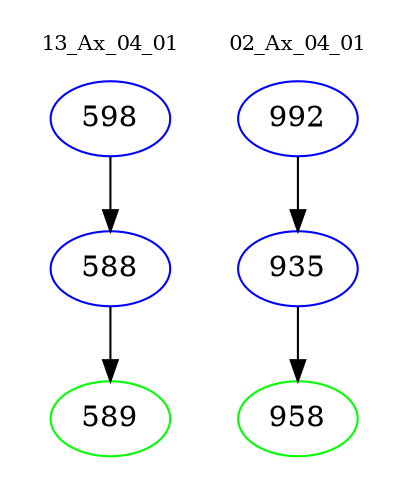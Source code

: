 digraph{
subgraph cluster_0 {
color = white
label = "13_Ax_04_01";
fontsize=10;
T0_598 [label="598", color="blue"]
T0_598 -> T0_588 [color="black"]
T0_588 [label="588", color="blue"]
T0_588 -> T0_589 [color="black"]
T0_589 [label="589", color="green"]
}
subgraph cluster_1 {
color = white
label = "02_Ax_04_01";
fontsize=10;
T1_992 [label="992", color="blue"]
T1_992 -> T1_935 [color="black"]
T1_935 [label="935", color="blue"]
T1_935 -> T1_958 [color="black"]
T1_958 [label="958", color="green"]
}
}
